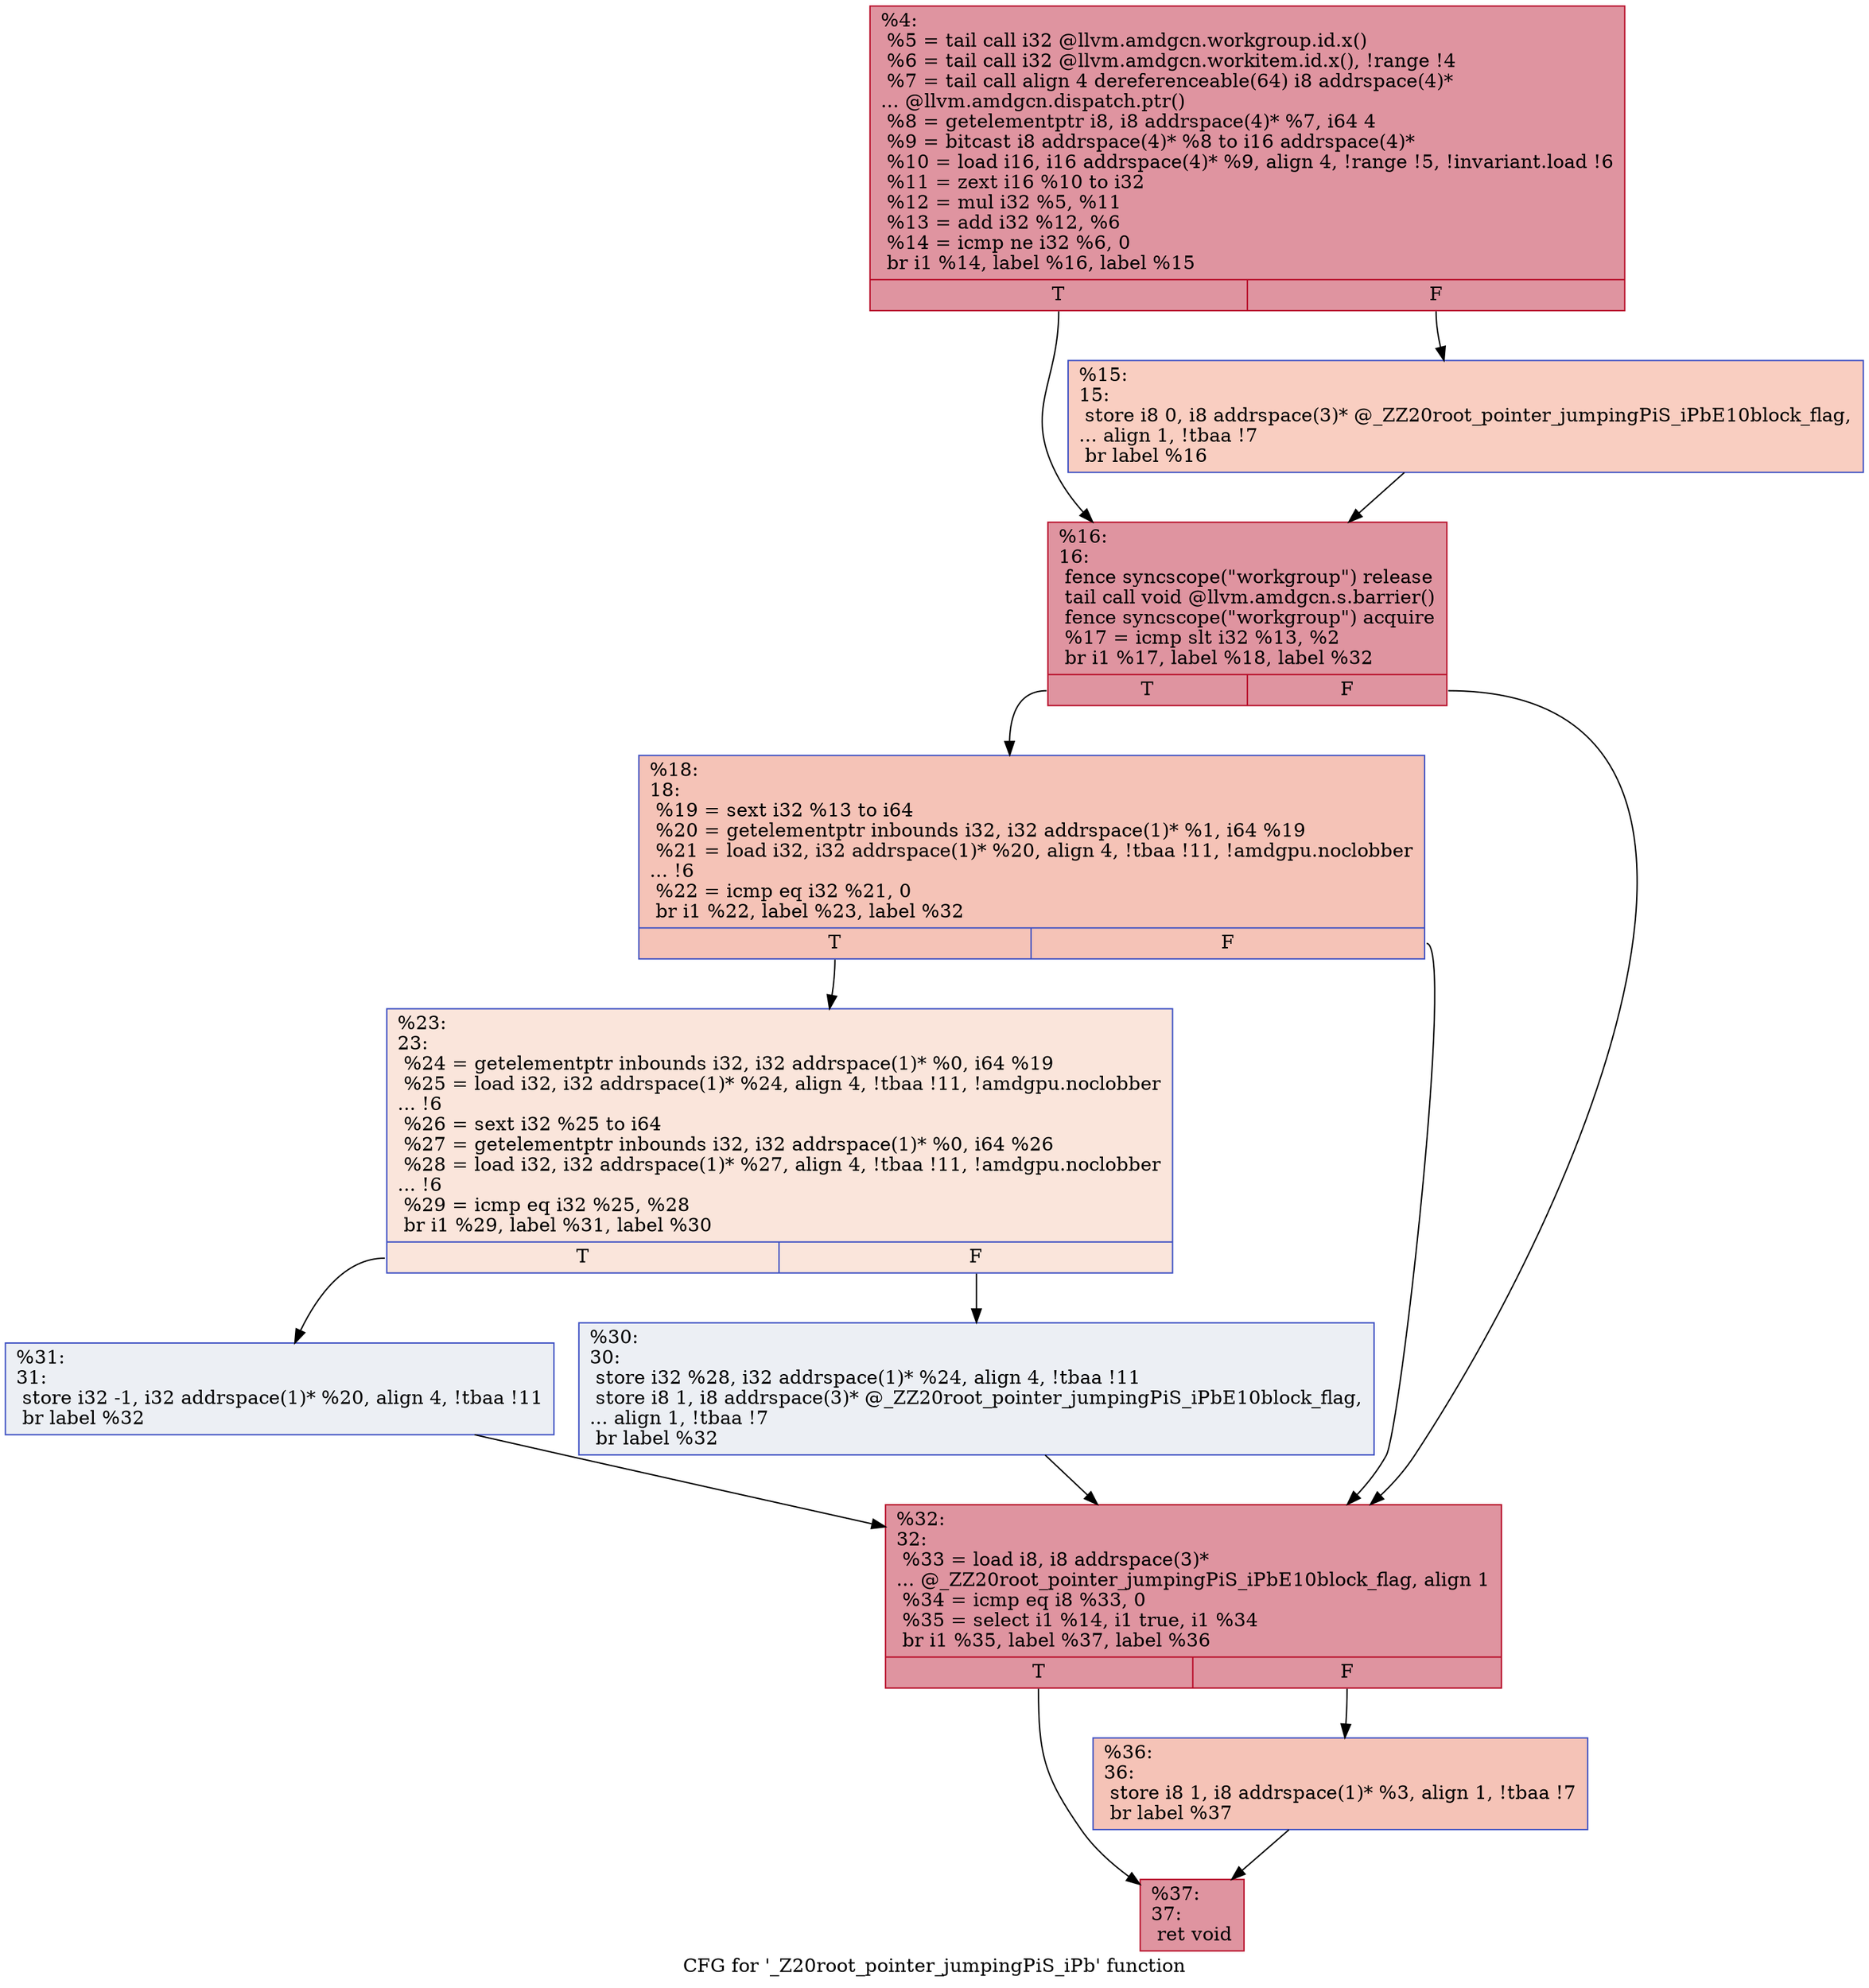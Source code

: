 digraph "CFG for '_Z20root_pointer_jumpingPiS_iPb' function" {
	label="CFG for '_Z20root_pointer_jumpingPiS_iPb' function";

	Node0x48c9c90 [shape=record,color="#b70d28ff", style=filled, fillcolor="#b70d2870",label="{%4:\l  %5 = tail call i32 @llvm.amdgcn.workgroup.id.x()\l  %6 = tail call i32 @llvm.amdgcn.workitem.id.x(), !range !4\l  %7 = tail call align 4 dereferenceable(64) i8 addrspace(4)*\l... @llvm.amdgcn.dispatch.ptr()\l  %8 = getelementptr i8, i8 addrspace(4)* %7, i64 4\l  %9 = bitcast i8 addrspace(4)* %8 to i16 addrspace(4)*\l  %10 = load i16, i16 addrspace(4)* %9, align 4, !range !5, !invariant.load !6\l  %11 = zext i16 %10 to i32\l  %12 = mul i32 %5, %11\l  %13 = add i32 %12, %6\l  %14 = icmp ne i32 %6, 0\l  br i1 %14, label %16, label %15\l|{<s0>T|<s1>F}}"];
	Node0x48c9c90:s0 -> Node0x48c9ce0;
	Node0x48c9c90:s1 -> Node0x48cbc20;
	Node0x48cbc20 [shape=record,color="#3d50c3ff", style=filled, fillcolor="#f2907270",label="{%15:\l15:                                               \l  store i8 0, i8 addrspace(3)* @_ZZ20root_pointer_jumpingPiS_iPbE10block_flag,\l... align 1, !tbaa !7\l  br label %16\l}"];
	Node0x48cbc20 -> Node0x48c9ce0;
	Node0x48c9ce0 [shape=record,color="#b70d28ff", style=filled, fillcolor="#b70d2870",label="{%16:\l16:                                               \l  fence syncscope(\"workgroup\") release\l  tail call void @llvm.amdgcn.s.barrier()\l  fence syncscope(\"workgroup\") acquire\l  %17 = icmp slt i32 %13, %2\l  br i1 %17, label %18, label %32\l|{<s0>T|<s1>F}}"];
	Node0x48c9ce0:s0 -> Node0x48cc390;
	Node0x48c9ce0:s1 -> Node0x48cc420;
	Node0x48cc390 [shape=record,color="#3d50c3ff", style=filled, fillcolor="#e8765c70",label="{%18:\l18:                                               \l  %19 = sext i32 %13 to i64\l  %20 = getelementptr inbounds i32, i32 addrspace(1)* %1, i64 %19\l  %21 = load i32, i32 addrspace(1)* %20, align 4, !tbaa !11, !amdgpu.noclobber\l... !6\l  %22 = icmp eq i32 %21, 0\l  br i1 %22, label %23, label %32\l|{<s0>T|<s1>F}}"];
	Node0x48cc390:s0 -> Node0x48ccf00;
	Node0x48cc390:s1 -> Node0x48cc420;
	Node0x48ccf00 [shape=record,color="#3d50c3ff", style=filled, fillcolor="#f4c5ad70",label="{%23:\l23:                                               \l  %24 = getelementptr inbounds i32, i32 addrspace(1)* %0, i64 %19\l  %25 = load i32, i32 addrspace(1)* %24, align 4, !tbaa !11, !amdgpu.noclobber\l... !6\l  %26 = sext i32 %25 to i64\l  %27 = getelementptr inbounds i32, i32 addrspace(1)* %0, i64 %26\l  %28 = load i32, i32 addrspace(1)* %27, align 4, !tbaa !11, !amdgpu.noclobber\l... !6\l  %29 = icmp eq i32 %25, %28\l  br i1 %29, label %31, label %30\l|{<s0>T|<s1>F}}"];
	Node0x48ccf00:s0 -> Node0x48cd9b0;
	Node0x48ccf00:s1 -> Node0x48cda40;
	Node0x48cda40 [shape=record,color="#3d50c3ff", style=filled, fillcolor="#d4dbe670",label="{%30:\l30:                                               \l  store i32 %28, i32 addrspace(1)* %24, align 4, !tbaa !11\l  store i8 1, i8 addrspace(3)* @_ZZ20root_pointer_jumpingPiS_iPbE10block_flag,\l... align 1, !tbaa !7\l  br label %32\l}"];
	Node0x48cda40 -> Node0x48cc420;
	Node0x48cd9b0 [shape=record,color="#3d50c3ff", style=filled, fillcolor="#d4dbe670",label="{%31:\l31:                                               \l  store i32 -1, i32 addrspace(1)* %20, align 4, !tbaa !11\l  br label %32\l}"];
	Node0x48cd9b0 -> Node0x48cc420;
	Node0x48cc420 [shape=record,color="#b70d28ff", style=filled, fillcolor="#b70d2870",label="{%32:\l32:                                               \l  %33 = load i8, i8 addrspace(3)*\l... @_ZZ20root_pointer_jumpingPiS_iPbE10block_flag, align 1\l  %34 = icmp eq i8 %33, 0\l  %35 = select i1 %14, i1 true, i1 %34\l  br i1 %35, label %37, label %36\l|{<s0>T|<s1>F}}"];
	Node0x48cc420:s0 -> Node0x48cdc60;
	Node0x48cc420:s1 -> Node0x48ce7b0;
	Node0x48ce7b0 [shape=record,color="#3d50c3ff", style=filled, fillcolor="#e8765c70",label="{%36:\l36:                                               \l  store i8 1, i8 addrspace(1)* %3, align 1, !tbaa !7\l  br label %37\l}"];
	Node0x48ce7b0 -> Node0x48cdc60;
	Node0x48cdc60 [shape=record,color="#b70d28ff", style=filled, fillcolor="#b70d2870",label="{%37:\l37:                                               \l  ret void\l}"];
}

